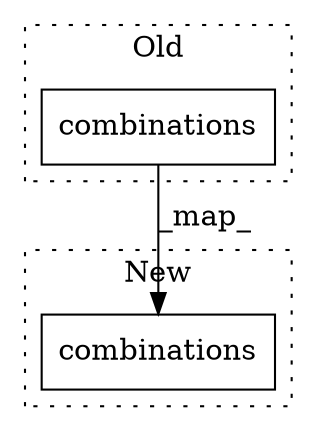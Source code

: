 digraph G {
subgraph cluster0 {
1 [label="combinations" a="32" s="943,986" l="13,1" shape="box"];
label = "Old";
style="dotted";
}
subgraph cluster1 {
2 [label="combinations" a="32" s="965,1008" l="13,1" shape="box"];
label = "New";
style="dotted";
}
1 -> 2 [label="_map_"];
}